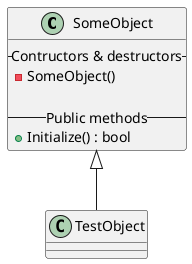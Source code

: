 @startuml

SomeObject <|-- TestObject

class SomeObject {
    -- Contructors & destructors --
    - SomeObject()
    
    -- Public methods --
    + Initialize() : bool
}

@enduml
